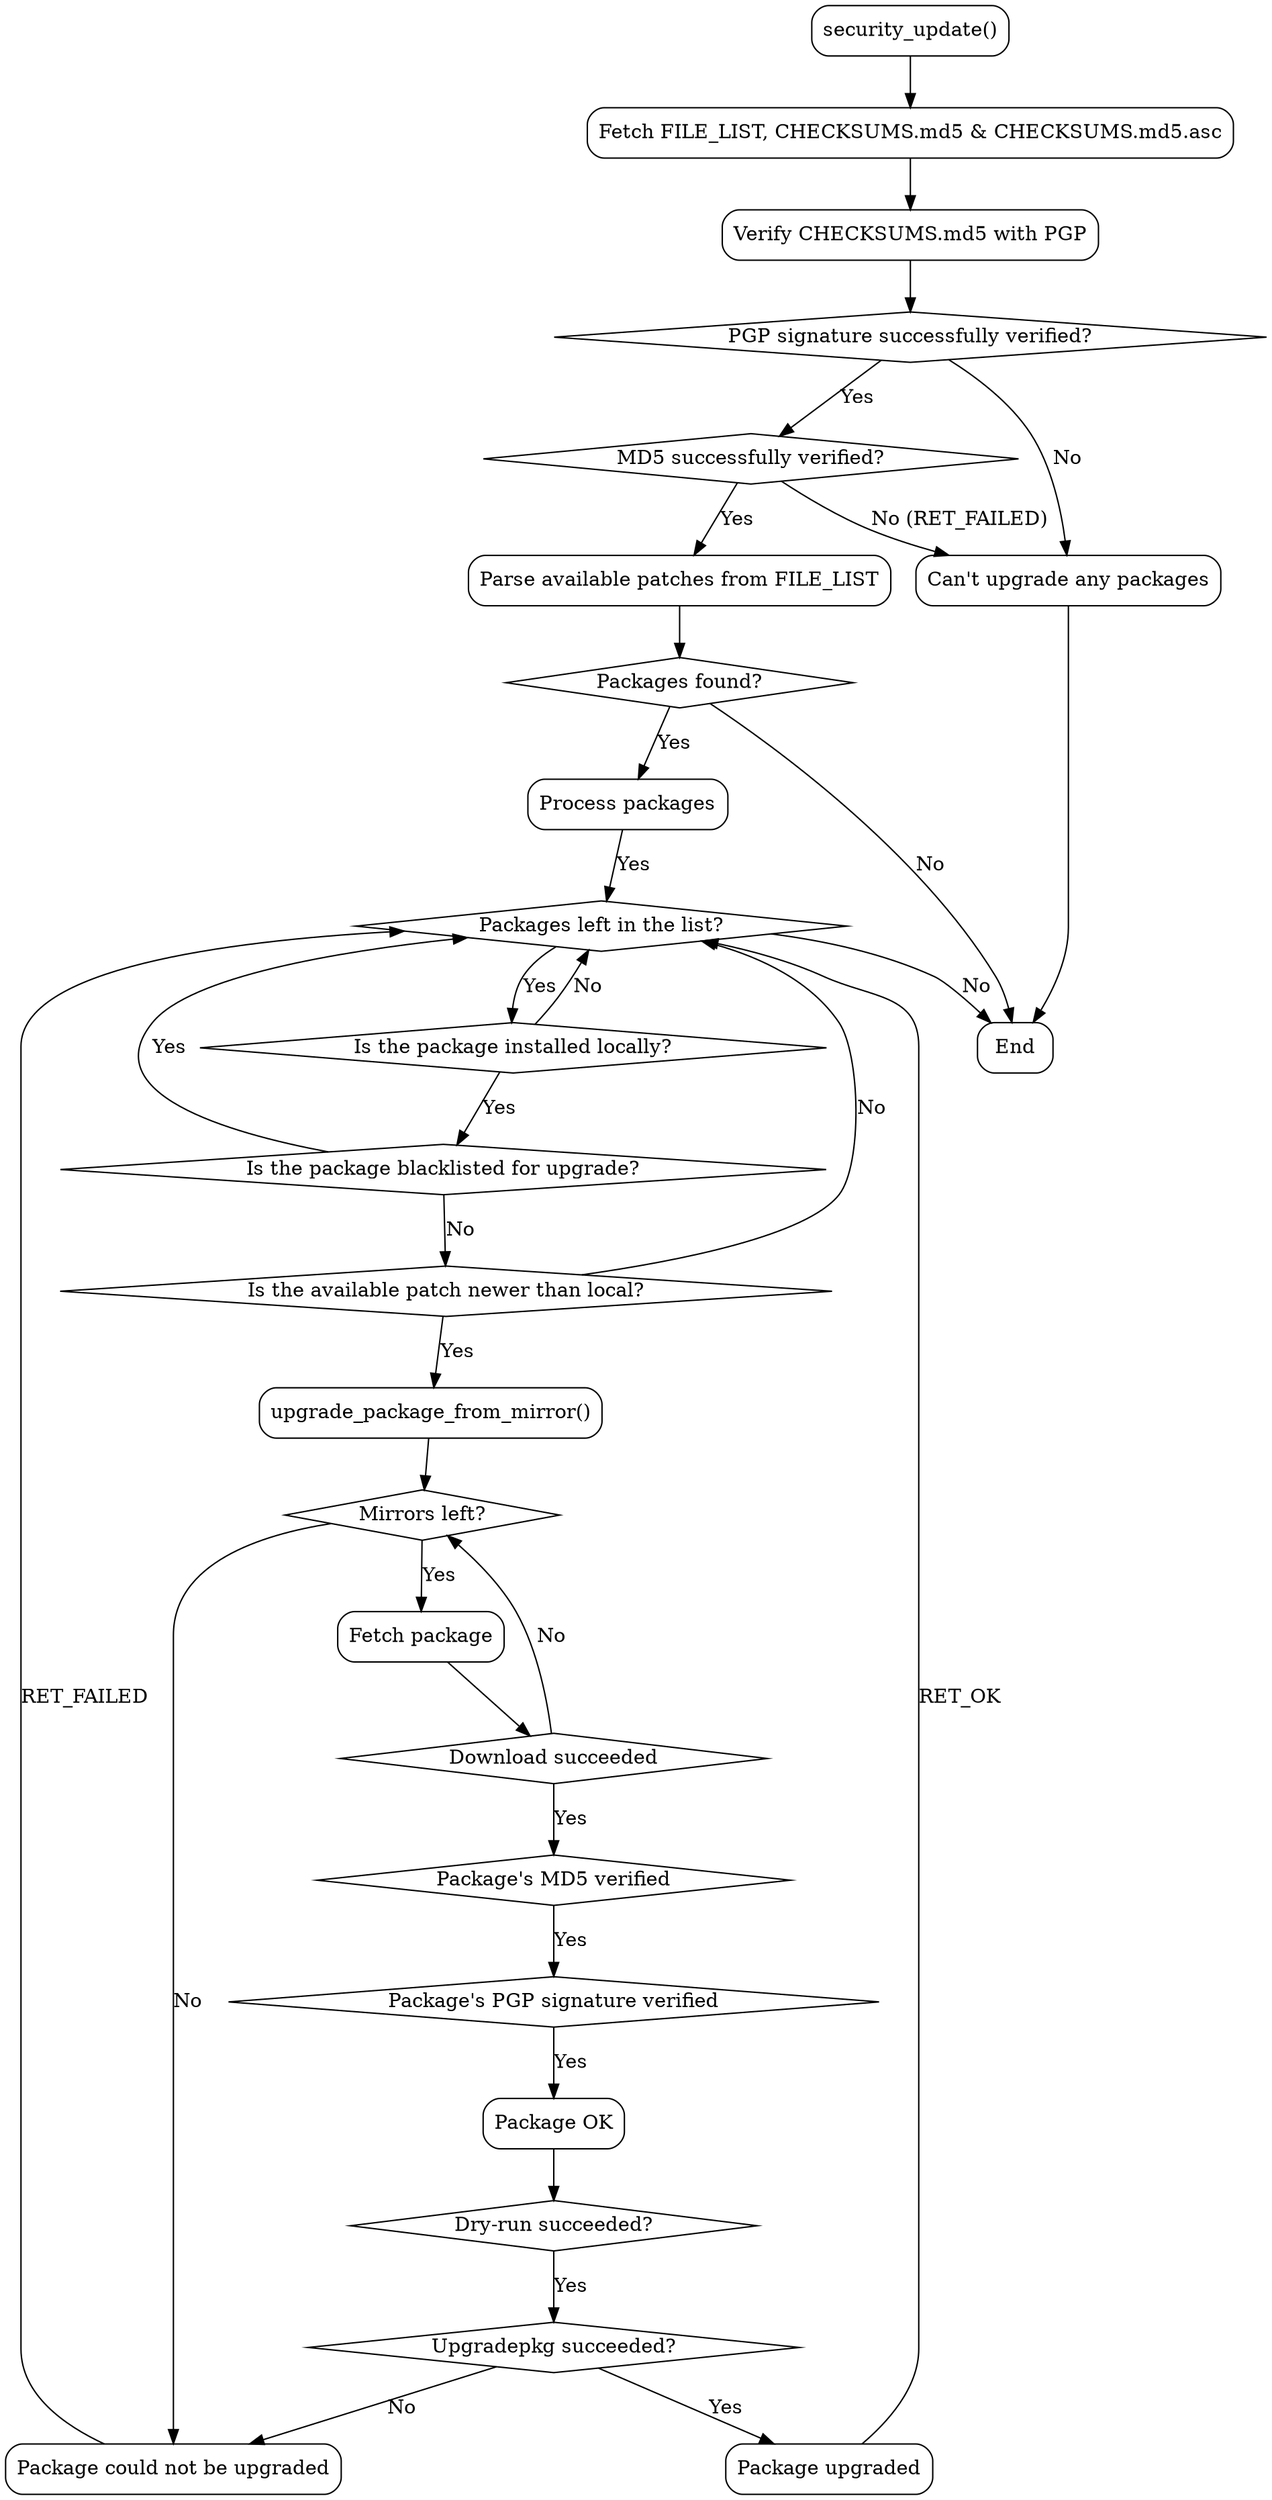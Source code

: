 /*
 * this is roughly how this script works:
 *
 *   - perform a bunch of sanity checks
 *   - detect the Slackware version and architecture in use
 *   - fetch the patches/FILE_LIST		file from $MAIN_MIRROR FTP
 *   - fetch the patches/CHECKSUMS.md5		file from $MAIN_MIRROR FTP
 *   - fetch the patches/CHECKSUMS.md5.asc	file from $MAIN_MIRROR FTP
 *   - verify the PGP signature of	CHECKSUMS.md5
 *   - verify the FILE_LIST MD5 from	CHECKSUMS.md5
 *   - at this point we should be confident that the patch list is authentic
 *   - read all available packages from FILE_LIST into $PACKAGES[] array
 *
 *   - go through the $PACKAGES[] array:
 *     - check if the package in question is installed on the local system
 *     - if $SELECT_UPDATES_INDIVIDUALLY is 1, let user choose whether to add
 *       the package to the $UPDATES[] array
 *     - go through the $UPDATE_BLACKLIST[] array to see if we should skip this
 *       patch
 *     - verify the slackware version tag in the package's revision field is
 *       correct, if available at all that is
 *     - if SKIP_VERSION_TEST is 0, perform version comparison against the
 *       currently installed versions with version_checker() and
 *       do_version_check() functions
 *       - if versions are the same, compare the revisions
 *     - if SKIP_VERSION_TEST is 1, just compare whether the versions are
 *       exactly same
 *   - add suitable packages to the $UPDATES[] array
 *   - print a brief summary about the packages in the $UPDATES[] array
 *
 *   - start processing the $UPDATES[] array:
 *     - try to fetch the SSA ID for the patch from www.slackware.com
 *     - check if the patch is a kernel upgrade, so we can notify the user that
 *       it needs some manual work
 *     - try all the $MIRRORS[] until the package and it's PGP signature file
 *       are downloaded
 *     - verify the package's MD5 from CHECKSUMS.md5 (note that CHECKSUMS.md5
 *       itself should already be verified at this point, also see
 *       $CHECKSUMS_VERIFIED variable)
 *     - verify the package's PGP signature
 *     - run upgradepkg with --dry-run first and the the real deal
 *     - if everything went well, add the applied patch to $UPGRADED_PACKAGES[]
 *       array, otherwise to the $FAILED_PACKAGES[] array
 *
 *   ... to be continued
 */
digraph {
  start[shape="box", style=rounded];
  end[shape="box", style=rounded];
  fetch_FILE_LIST[shape="box", style=rounded];
  verify_checksums[shape="box", style=rounded];
  //verify_file_list[shape="box", style=rounded];
  md5_verified[shape="diamond", style=""];
  package_md5_verified[shape="diamond", style=""];
  package_pgp_verified[shape="diamond", style=""];
  package_ok[shape="box", style=rounded];
  pgp_verified[shape="diamond", style=""];
  fail[shape="box", style=rounded];
  parse_updates[shape="box", style=rounded];
  any_packages_found[shape="diamond", style=""];
  process_packages[shape="box", style=rounded];
  next_package[shape="diamond", style=""];
  is_package_installed[shape="diamond", style=""];
  is_package_blacklisted[shape="diamond", style=""];
  is_package_newer[shape="diamond", style=""];
  upgrade_package_from_mirror[shape="box", style=rounded];
  next_mirror[shape="diamond", style=""];
  package_upgrade_failed[shape="box", style=rounded];
  fetch_package[shape="box", style=rounded];
  download_success[shape="diamond", style=""];
  dry_run[shape="diamond", style=""];
  upgradepkg[shape="diamond", style=""];
  package_upgraded[shape="box", style=rounded];

  start -> fetch_FILE_LIST;
  fetch_FILE_LIST -> verify_checksums;
  verify_checksums -> pgp_verified;
  pgp_verified -> fail[label="No"];
  pgp_verified -> md5_verified[label="Yes"];
  /*
  pgp_verified -> verify_file_list[label="Yes"];
  verify_file_list -> md5_verified;
  */
  md5_verified -> fail[label="No (RET_FAILED)"];
  fail -> end;
  md5_verified -> parse_updates[label="Yes"];
  parse_updates -> any_packages_found;
  any_packages_found -> process_packages[label="Yes"];
  any_packages_found -> end[label="No"];
  process_packages -> next_package[label="Yes"];
  next_package -> is_package_installed[label="Yes"];
  next_package -> end[label="No"];
  is_package_installed -> next_package[label="No"];
  is_package_installed -> is_package_blacklisted[label="Yes"];
  is_package_blacklisted -> is_package_newer[label="No"];
  is_package_blacklisted -> next_package[label="Yes"];
  is_package_newer -> next_package[label="No"];
  is_package_newer -> upgrade_package_from_mirror[label="Yes"];
  upgrade_package_from_mirror -> next_mirror;
  next_mirror -> fetch_package[label="Yes"];
  next_mirror -> package_upgrade_failed[label="No"];
  fetch_package -> download_success;
  download_success -> next_mirror[label="No"];
  download_success -> package_md5_verified[label="Yes"];
  package_md5_verified -> package_pgp_verified[label="Yes"];
  package_pgp_verified -> package_ok[label="Yes"];
  package_ok -> dry_run;
  dry_run -> upgradepkg[label="Yes"];
  upgradepkg -> package_upgraded[label="Yes"];
  upgradepkg -> package_upgrade_failed[label="No"];
  package_upgraded -> next_package[label="RET_OK"];
  package_upgrade_failed -> next_package[label="RET_FAILED"];

  start[label="security_update()"];
  end[label="End"];
  fetch_FILE_LIST[label="Fetch FILE_LIST, CHECKSUMS.md5 & CHECKSUMS.md5.asc"];
  verify_checksums[label="Verify CHECKSUMS.md5 with PGP"];
  //verify_file_list[label="Verify FILE_LIST's MD5"];
  md5_verified[label="MD5 successfully verified?"];
  pgp_verified[label="PGP signature successfully verified?"];
  fail[label="Can't upgrade any packages"];
  parse_updates[label="Parse available patches from FILE_LIST"];
  any_packages_found[label="Packages found?"];
  process_packages[label="Process packages"];
  next_package[label="Packages left in the list?"];
  is_package_installed[label="Is the package installed locally?"];
  is_package_blacklisted[label="Is the package blacklisted for upgrade?"];
  is_package_newer[label="Is the available patch newer than local?"];
  upgrade_package_from_mirror[label="upgrade_package_from_mirror()"];
  package_upgrade_failed[label="Package could not be upgraded"];
  next_mirror[label="Mirrors left?"];
  fetch_package[label="Fetch package"];
  download_success[label="Download succeeded"];
  package_md5_verified[label="Package's MD5 verified"];
  package_pgp_verified[label="Package's PGP signature verified"];
  package_ok[label="Package OK"];
  dry_run[label="Dry-run succeeded?"];
  upgradepkg[label="Upgradepkg succeeded?"];
  package_upgraded[label="Package upgraded"];
}
